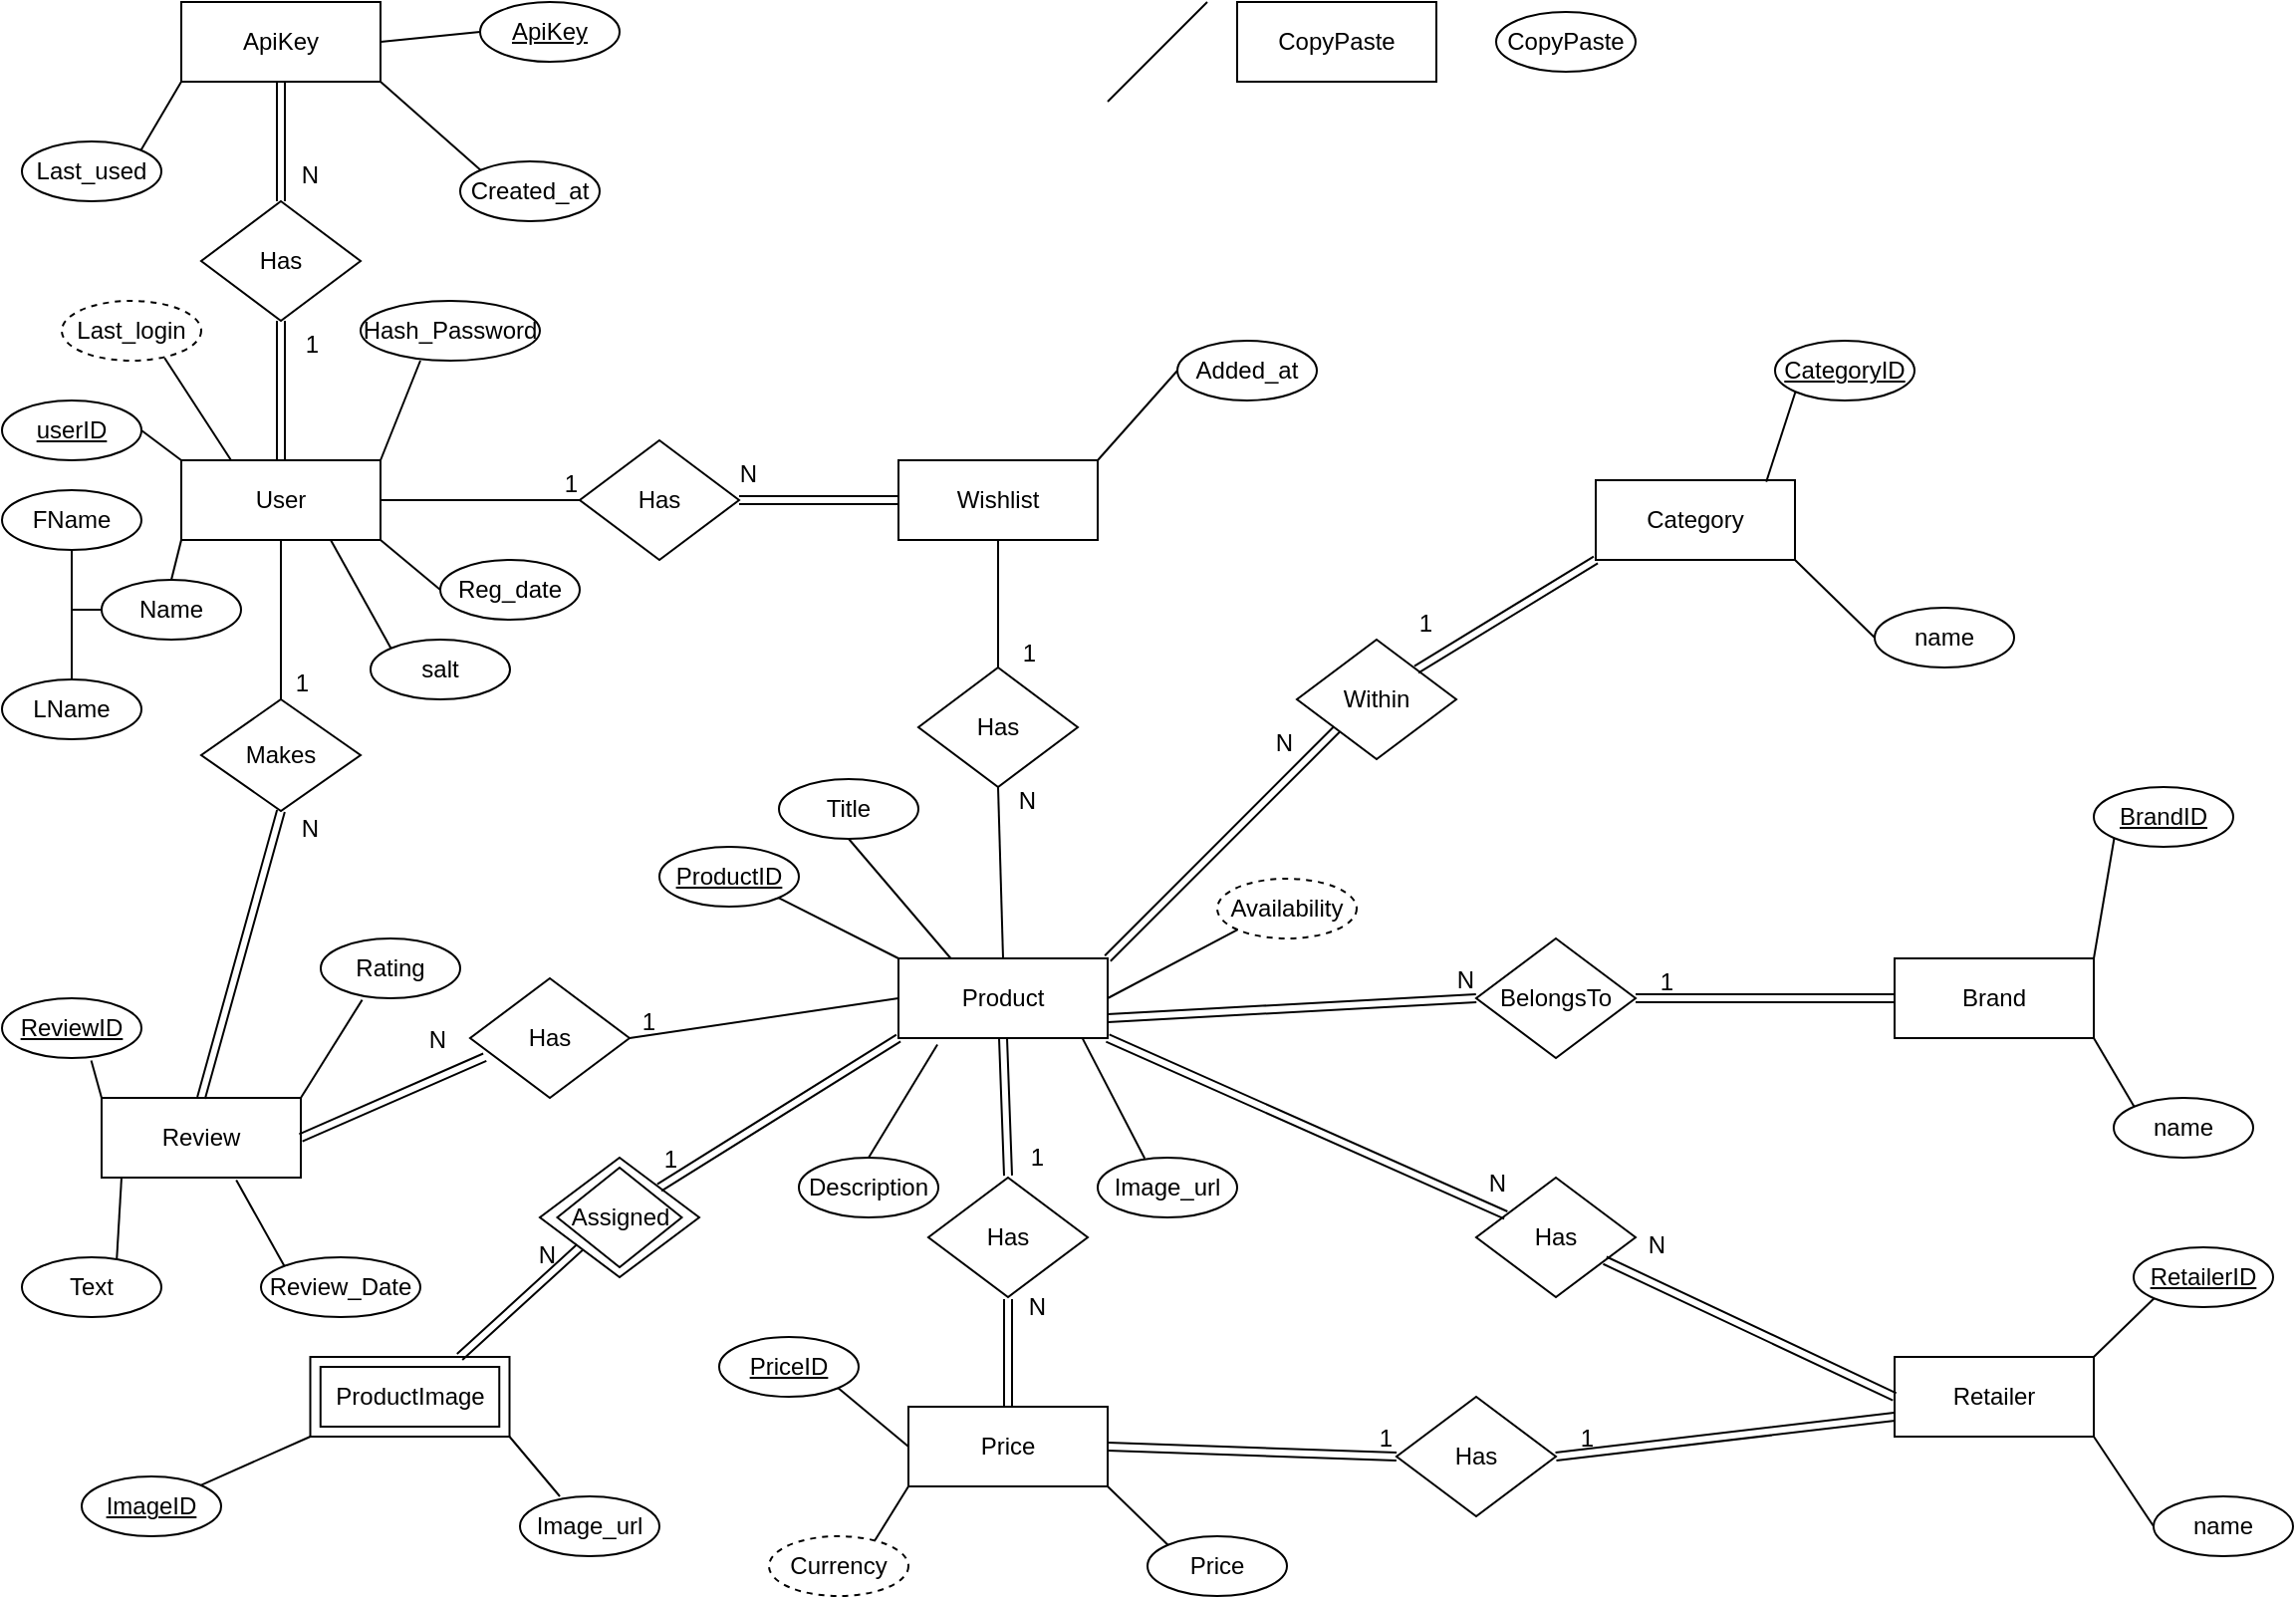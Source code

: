 <mxfile version="26.2.14">
  <diagram id="R2lEEEUBdFMjLlhIrx00" name="Page-1">
    <mxGraphModel dx="1080" dy="563" grid="1" gridSize="10" guides="1" tooltips="1" connect="1" arrows="1" fold="1" page="1" pageScale="1" pageWidth="1169" pageHeight="827" math="0" shadow="0" extFonts="Permanent Marker^https://fonts.googleapis.com/css?family=Permanent+Marker">
      <root>
        <mxCell id="0" />
        <mxCell id="1" parent="0" />
        <mxCell id="bqQAZCj2C-ECfoDd7BLj-1" value="User" style="rounded=0;whiteSpace=wrap;html=1;" vertex="1" parent="1">
          <mxGeometry x="100" y="250" width="100" height="40" as="geometry" />
        </mxCell>
        <mxCell id="bqQAZCj2C-ECfoDd7BLj-2" value="CopyPaste" style="rounded=0;whiteSpace=wrap;html=1;" vertex="1" parent="1">
          <mxGeometry x="630" y="20" width="100" height="40" as="geometry" />
        </mxCell>
        <mxCell id="bqQAZCj2C-ECfoDd7BLj-3" value="ApiKey" style="rounded=0;whiteSpace=wrap;html=1;" vertex="1" parent="1">
          <mxGeometry x="100" y="20" width="100" height="40" as="geometry" />
        </mxCell>
        <mxCell id="bqQAZCj2C-ECfoDd7BLj-4" value="Product" style="rounded=0;whiteSpace=wrap;html=1;" vertex="1" parent="1">
          <mxGeometry x="460" y="500" width="105" height="40" as="geometry" />
        </mxCell>
        <mxCell id="bqQAZCj2C-ECfoDd7BLj-5" value="Wishlist" style="rounded=0;whiteSpace=wrap;html=1;" vertex="1" parent="1">
          <mxGeometry x="460" y="250" width="100" height="40" as="geometry" />
        </mxCell>
        <mxCell id="bqQAZCj2C-ECfoDd7BLj-6" value="ProductImage" style="rounded=0;whiteSpace=wrap;html=1;" vertex="1" parent="1">
          <mxGeometry x="164.75" y="700" width="100" height="40" as="geometry" />
        </mxCell>
        <mxCell id="bqQAZCj2C-ECfoDd7BLj-7" value="Category" style="rounded=0;whiteSpace=wrap;html=1;" vertex="1" parent="1">
          <mxGeometry x="810" y="260" width="100" height="40" as="geometry" />
        </mxCell>
        <mxCell id="bqQAZCj2C-ECfoDd7BLj-8" value="Brand" style="rounded=0;whiteSpace=wrap;html=1;" vertex="1" parent="1">
          <mxGeometry x="960" y="500" width="100" height="40" as="geometry" />
        </mxCell>
        <mxCell id="bqQAZCj2C-ECfoDd7BLj-9" value="Retailer" style="rounded=0;whiteSpace=wrap;html=1;" vertex="1" parent="1">
          <mxGeometry x="960" y="700" width="100" height="40" as="geometry" />
        </mxCell>
        <mxCell id="bqQAZCj2C-ECfoDd7BLj-10" value="Price" style="rounded=0;whiteSpace=wrap;html=1;" vertex="1" parent="1">
          <mxGeometry x="465" y="725" width="100" height="40" as="geometry" />
        </mxCell>
        <mxCell id="bqQAZCj2C-ECfoDd7BLj-12" value="Review" style="rounded=0;whiteSpace=wrap;html=1;" vertex="1" parent="1">
          <mxGeometry x="60" y="570" width="100" height="40" as="geometry" />
        </mxCell>
        <mxCell id="bqQAZCj2C-ECfoDd7BLj-14" value="Has" style="rhombus;whiteSpace=wrap;html=1;" vertex="1" parent="1">
          <mxGeometry x="110" y="120" width="80" height="60" as="geometry" />
        </mxCell>
        <mxCell id="bqQAZCj2C-ECfoDd7BLj-15" value="Has" style="rhombus;whiteSpace=wrap;html=1;" vertex="1" parent="1">
          <mxGeometry x="300" y="240" width="80" height="60" as="geometry" />
        </mxCell>
        <mxCell id="bqQAZCj2C-ECfoDd7BLj-17" value="Has" style="rhombus;whiteSpace=wrap;html=1;" vertex="1" parent="1">
          <mxGeometry x="470" y="354" width="80" height="60" as="geometry" />
        </mxCell>
        <mxCell id="bqQAZCj2C-ECfoDd7BLj-18" value="Within" style="rhombus;whiteSpace=wrap;html=1;" vertex="1" parent="1">
          <mxGeometry x="660" y="340" width="80" height="60" as="geometry" />
        </mxCell>
        <mxCell id="bqQAZCj2C-ECfoDd7BLj-20" value="BelongsTo" style="rhombus;whiteSpace=wrap;html=1;" vertex="1" parent="1">
          <mxGeometry x="750" y="490" width="80" height="60" as="geometry" />
        </mxCell>
        <mxCell id="bqQAZCj2C-ECfoDd7BLj-21" value="Has" style="rhombus;whiteSpace=wrap;html=1;perimeterSpacing=1;" vertex="1" parent="1">
          <mxGeometry x="475" y="610" width="80" height="60" as="geometry" />
        </mxCell>
        <mxCell id="bqQAZCj2C-ECfoDd7BLj-22" value="Has" style="rhombus;whiteSpace=wrap;html=1;" vertex="1" parent="1">
          <mxGeometry x="750" y="610" width="80" height="60" as="geometry" />
        </mxCell>
        <mxCell id="bqQAZCj2C-ECfoDd7BLj-23" value="Has" style="rhombus;whiteSpace=wrap;html=1;" vertex="1" parent="1">
          <mxGeometry x="245" y="510" width="80" height="60" as="geometry" />
        </mxCell>
        <mxCell id="bqQAZCj2C-ECfoDd7BLj-24" value="Makes" style="rhombus;whiteSpace=wrap;html=1;" vertex="1" parent="1">
          <mxGeometry x="110" y="370" width="80" height="56" as="geometry" />
        </mxCell>
        <mxCell id="bqQAZCj2C-ECfoDd7BLj-25" value="&lt;u&gt;ApiKey&lt;/u&gt;" style="ellipse;whiteSpace=wrap;html=1;" vertex="1" parent="1">
          <mxGeometry x="250" y="20" width="70" height="30" as="geometry" />
        </mxCell>
        <mxCell id="bqQAZCj2C-ECfoDd7BLj-26" value="Created_at" style="ellipse;whiteSpace=wrap;html=1;" vertex="1" parent="1">
          <mxGeometry x="240" y="100" width="70" height="30" as="geometry" />
        </mxCell>
        <mxCell id="bqQAZCj2C-ECfoDd7BLj-28" value="Last_used" style="ellipse;whiteSpace=wrap;html=1;" vertex="1" parent="1">
          <mxGeometry x="20" y="90" width="70" height="30" as="geometry" />
        </mxCell>
        <mxCell id="bqQAZCj2C-ECfoDd7BLj-29" value="" style="endArrow=none;html=1;rounded=0;" edge="1" parent="1">
          <mxGeometry width="50" height="50" relative="1" as="geometry">
            <mxPoint x="565" y="70" as="sourcePoint" />
            <mxPoint x="615" y="20" as="targetPoint" />
          </mxGeometry>
        </mxCell>
        <mxCell id="bqQAZCj2C-ECfoDd7BLj-30" value="" style="endArrow=none;html=1;rounded=0;exitX=0;exitY=1;exitDx=0;exitDy=0;entryX=1;entryY=0;entryDx=0;entryDy=0;" edge="1" parent="1" source="bqQAZCj2C-ECfoDd7BLj-3" target="bqQAZCj2C-ECfoDd7BLj-28">
          <mxGeometry width="50" height="50" relative="1" as="geometry">
            <mxPoint x="440" y="260" as="sourcePoint" />
            <mxPoint x="490" y="210" as="targetPoint" />
          </mxGeometry>
        </mxCell>
        <mxCell id="bqQAZCj2C-ECfoDd7BLj-31" value="" style="endArrow=none;html=1;rounded=0;entryX=1;entryY=0.5;entryDx=0;entryDy=0;exitX=0;exitY=0.5;exitDx=0;exitDy=0;" edge="1" parent="1" source="bqQAZCj2C-ECfoDd7BLj-25" target="bqQAZCj2C-ECfoDd7BLj-3">
          <mxGeometry width="50" height="50" relative="1" as="geometry">
            <mxPoint x="450" y="270" as="sourcePoint" />
            <mxPoint x="500" y="220" as="targetPoint" />
          </mxGeometry>
        </mxCell>
        <mxCell id="bqQAZCj2C-ECfoDd7BLj-32" value="" style="endArrow=none;html=1;rounded=0;exitX=1;exitY=1;exitDx=0;exitDy=0;entryX=0;entryY=0;entryDx=0;entryDy=0;" edge="1" parent="1" source="bqQAZCj2C-ECfoDd7BLj-3" target="bqQAZCj2C-ECfoDd7BLj-26">
          <mxGeometry width="50" height="50" relative="1" as="geometry">
            <mxPoint x="460" y="280" as="sourcePoint" />
            <mxPoint x="510" y="230" as="targetPoint" />
          </mxGeometry>
        </mxCell>
        <mxCell id="bqQAZCj2C-ECfoDd7BLj-33" value="" style="shape=link;html=1;rounded=0;entryX=0.5;entryY=0;entryDx=0;entryDy=0;exitX=0.5;exitY=1;exitDx=0;exitDy=0;exitPerimeter=0;" edge="1" parent="1" source="bqQAZCj2C-ECfoDd7BLj-3" target="bqQAZCj2C-ECfoDd7BLj-14">
          <mxGeometry relative="1" as="geometry">
            <mxPoint x="370" y="230" as="sourcePoint" />
            <mxPoint x="530" y="230" as="targetPoint" />
          </mxGeometry>
        </mxCell>
        <mxCell id="bqQAZCj2C-ECfoDd7BLj-34" value="N" style="resizable=0;html=1;whiteSpace=wrap;align=right;verticalAlign=bottom;" connectable="0" vertex="1" parent="bqQAZCj2C-ECfoDd7BLj-33">
          <mxGeometry x="1" relative="1" as="geometry">
            <mxPoint x="20" y="-5" as="offset" />
          </mxGeometry>
        </mxCell>
        <mxCell id="bqQAZCj2C-ECfoDd7BLj-35" value="" style="shape=link;html=1;rounded=0;entryX=0.5;entryY=1;entryDx=0;entryDy=0;exitX=0.5;exitY=0;exitDx=0;exitDy=0;" edge="1" parent="1" source="bqQAZCj2C-ECfoDd7BLj-1" target="bqQAZCj2C-ECfoDd7BLj-14">
          <mxGeometry relative="1" as="geometry">
            <mxPoint x="370" y="230" as="sourcePoint" />
            <mxPoint x="530" y="230" as="targetPoint" />
          </mxGeometry>
        </mxCell>
        <mxCell id="bqQAZCj2C-ECfoDd7BLj-36" value="1" style="resizable=0;html=1;whiteSpace=wrap;align=right;verticalAlign=bottom;" connectable="0" vertex="1" parent="bqQAZCj2C-ECfoDd7BLj-35">
          <mxGeometry x="1" relative="1" as="geometry">
            <mxPoint x="20" y="20" as="offset" />
          </mxGeometry>
        </mxCell>
        <mxCell id="bqQAZCj2C-ECfoDd7BLj-37" value="" style="shape=link;html=1;rounded=0;entryX=0.5;entryY=1;entryDx=0;entryDy=0;exitX=0.5;exitY=0;exitDx=0;exitDy=0;" edge="1" parent="1" source="bqQAZCj2C-ECfoDd7BLj-12" target="bqQAZCj2C-ECfoDd7BLj-24">
          <mxGeometry relative="1" as="geometry">
            <mxPoint x="540" y="360" as="sourcePoint" />
            <mxPoint x="700" y="360" as="targetPoint" />
          </mxGeometry>
        </mxCell>
        <mxCell id="bqQAZCj2C-ECfoDd7BLj-38" value="N" style="resizable=0;html=1;whiteSpace=wrap;align=right;verticalAlign=bottom;" connectable="0" vertex="1" parent="bqQAZCj2C-ECfoDd7BLj-37">
          <mxGeometry x="1" relative="1" as="geometry">
            <mxPoint x="20" y="18" as="offset" />
          </mxGeometry>
        </mxCell>
        <mxCell id="bqQAZCj2C-ECfoDd7BLj-41" value="&lt;u&gt;userID&lt;/u&gt;" style="ellipse;whiteSpace=wrap;html=1;" vertex="1" parent="1">
          <mxGeometry x="10" y="220" width="70" height="30" as="geometry" />
        </mxCell>
        <mxCell id="bqQAZCj2C-ECfoDd7BLj-42" value="FName" style="ellipse;whiteSpace=wrap;html=1;" vertex="1" parent="1">
          <mxGeometry x="10" y="265" width="70" height="30" as="geometry" />
        </mxCell>
        <mxCell id="bqQAZCj2C-ECfoDd7BLj-43" value="LName" style="ellipse;whiteSpace=wrap;html=1;" vertex="1" parent="1">
          <mxGeometry x="10" y="360" width="70" height="30" as="geometry" />
        </mxCell>
        <mxCell id="bqQAZCj2C-ECfoDd7BLj-48" style="edgeStyle=orthogonalEdgeStyle;rounded=0;orthogonalLoop=1;jettySize=auto;html=1;exitX=0;exitY=0.5;exitDx=0;exitDy=0;entryX=0.5;entryY=1;entryDx=0;entryDy=0;endArrow=none;startFill=0;" edge="1" parent="1" source="bqQAZCj2C-ECfoDd7BLj-44" target="bqQAZCj2C-ECfoDd7BLj-42">
          <mxGeometry relative="1" as="geometry" />
        </mxCell>
        <mxCell id="bqQAZCj2C-ECfoDd7BLj-49" style="edgeStyle=orthogonalEdgeStyle;rounded=0;orthogonalLoop=1;jettySize=auto;html=1;entryX=0.5;entryY=0;entryDx=0;entryDy=0;exitX=0;exitY=0.5;exitDx=0;exitDy=0;endArrow=none;startFill=0;" edge="1" parent="1" source="bqQAZCj2C-ECfoDd7BLj-44" target="bqQAZCj2C-ECfoDd7BLj-43">
          <mxGeometry relative="1" as="geometry">
            <Array as="points">
              <mxPoint x="45" y="325" />
            </Array>
          </mxGeometry>
        </mxCell>
        <mxCell id="bqQAZCj2C-ECfoDd7BLj-44" value="Name" style="ellipse;whiteSpace=wrap;html=1;" vertex="1" parent="1">
          <mxGeometry x="60" y="310" width="70" height="30" as="geometry" />
        </mxCell>
        <mxCell id="bqQAZCj2C-ECfoDd7BLj-46" value="" style="endArrow=none;html=1;rounded=0;exitX=0.5;exitY=0;exitDx=0;exitDy=0;entryX=0;entryY=1;entryDx=0;entryDy=0;" edge="1" parent="1" source="bqQAZCj2C-ECfoDd7BLj-44" target="bqQAZCj2C-ECfoDd7BLj-1">
          <mxGeometry width="50" height="50" relative="1" as="geometry">
            <mxPoint x="440" y="260" as="sourcePoint" />
            <mxPoint x="490" y="210" as="targetPoint" />
          </mxGeometry>
        </mxCell>
        <mxCell id="bqQAZCj2C-ECfoDd7BLj-47" value="" style="endArrow=none;html=1;rounded=0;entryX=1;entryY=0.5;entryDx=0;entryDy=0;exitX=0;exitY=0;exitDx=0;exitDy=0;" edge="1" parent="1" source="bqQAZCj2C-ECfoDd7BLj-1" target="bqQAZCj2C-ECfoDd7BLj-41">
          <mxGeometry width="50" height="50" relative="1" as="geometry">
            <mxPoint x="450" y="270" as="sourcePoint" />
            <mxPoint x="500" y="220" as="targetPoint" />
          </mxGeometry>
        </mxCell>
        <mxCell id="bqQAZCj2C-ECfoDd7BLj-50" value="Hash_Password" style="ellipse;whiteSpace=wrap;html=1;" vertex="1" parent="1">
          <mxGeometry x="190" y="170" width="90" height="30" as="geometry" />
        </mxCell>
        <mxCell id="bqQAZCj2C-ECfoDd7BLj-51" value="salt" style="ellipse;whiteSpace=wrap;html=1;" vertex="1" parent="1">
          <mxGeometry x="195" y="340" width="70" height="30" as="geometry" />
        </mxCell>
        <mxCell id="bqQAZCj2C-ECfoDd7BLj-52" value="Reg_date" style="ellipse;whiteSpace=wrap;html=1;" vertex="1" parent="1">
          <mxGeometry x="230" y="300" width="70" height="30" as="geometry" />
        </mxCell>
        <mxCell id="bqQAZCj2C-ECfoDd7BLj-53" value="Last_login" style="ellipse;whiteSpace=wrap;html=1;dashed=1;" vertex="1" parent="1">
          <mxGeometry x="40" y="170" width="70" height="30" as="geometry" />
        </mxCell>
        <mxCell id="bqQAZCj2C-ECfoDd7BLj-54" value="" style="endArrow=none;html=1;rounded=0;exitX=1;exitY=0;exitDx=0;exitDy=0;" edge="1" parent="1" source="bqQAZCj2C-ECfoDd7BLj-1">
          <mxGeometry width="50" height="50" relative="1" as="geometry">
            <mxPoint x="440" y="260" as="sourcePoint" />
            <mxPoint x="220" y="200" as="targetPoint" />
          </mxGeometry>
        </mxCell>
        <mxCell id="bqQAZCj2C-ECfoDd7BLj-55" value="" style="endArrow=none;html=1;rounded=0;entryX=0.737;entryY=0.953;entryDx=0;entryDy=0;exitX=0.25;exitY=0;exitDx=0;exitDy=0;entryPerimeter=0;" edge="1" parent="1" source="bqQAZCj2C-ECfoDd7BLj-1" target="bqQAZCj2C-ECfoDd7BLj-53">
          <mxGeometry width="50" height="50" relative="1" as="geometry">
            <mxPoint x="450" y="270" as="sourcePoint" />
            <mxPoint x="500" y="220" as="targetPoint" />
          </mxGeometry>
        </mxCell>
        <mxCell id="bqQAZCj2C-ECfoDd7BLj-57" value="" style="endArrow=none;html=1;rounded=0;exitX=1;exitY=1;exitDx=0;exitDy=0;entryX=0;entryY=0.5;entryDx=0;entryDy=0;" edge="1" parent="1" source="bqQAZCj2C-ECfoDd7BLj-1" target="bqQAZCj2C-ECfoDd7BLj-52">
          <mxGeometry width="50" height="50" relative="1" as="geometry">
            <mxPoint x="460" y="280" as="sourcePoint" />
            <mxPoint x="510" y="230" as="targetPoint" />
          </mxGeometry>
        </mxCell>
        <mxCell id="bqQAZCj2C-ECfoDd7BLj-58" value="" style="endArrow=none;html=1;rounded=0;exitX=0.75;exitY=1;exitDx=0;exitDy=0;entryX=0;entryY=0;entryDx=0;entryDy=0;" edge="1" parent="1" source="bqQAZCj2C-ECfoDd7BLj-1" target="bqQAZCj2C-ECfoDd7BLj-51">
          <mxGeometry width="50" height="50" relative="1" as="geometry">
            <mxPoint x="470" y="290" as="sourcePoint" />
            <mxPoint x="520" y="240" as="targetPoint" />
          </mxGeometry>
        </mxCell>
        <mxCell id="bqQAZCj2C-ECfoDd7BLj-60" value="" style="shape=link;html=1;rounded=0;entryX=1;entryY=0.5;entryDx=0;entryDy=0;exitX=0;exitY=0.5;exitDx=0;exitDy=0;" edge="1" parent="1" source="bqQAZCj2C-ECfoDd7BLj-5" target="bqQAZCj2C-ECfoDd7BLj-15">
          <mxGeometry relative="1" as="geometry">
            <mxPoint x="160" y="510" as="sourcePoint" />
            <mxPoint x="160" y="436" as="targetPoint" />
          </mxGeometry>
        </mxCell>
        <mxCell id="bqQAZCj2C-ECfoDd7BLj-61" value="N" style="resizable=0;html=1;whiteSpace=wrap;align=right;verticalAlign=bottom;" connectable="0" vertex="1" parent="bqQAZCj2C-ECfoDd7BLj-60">
          <mxGeometry x="1" relative="1" as="geometry">
            <mxPoint x="10" y="-5" as="offset" />
          </mxGeometry>
        </mxCell>
        <mxCell id="bqQAZCj2C-ECfoDd7BLj-68" value="CopyPaste" style="ellipse;whiteSpace=wrap;html=1;" vertex="1" parent="1">
          <mxGeometry x="760" y="25" width="70" height="30" as="geometry" />
        </mxCell>
        <mxCell id="bqQAZCj2C-ECfoDd7BLj-69" value="Added_at" style="ellipse;whiteSpace=wrap;html=1;" vertex="1" parent="1">
          <mxGeometry x="600" y="190" width="70" height="30" as="geometry" />
        </mxCell>
        <mxCell id="bqQAZCj2C-ECfoDd7BLj-72" value="" style="endArrow=none;html=1;rounded=0;entryX=0;entryY=0.5;entryDx=0;entryDy=0;exitX=1;exitY=0;exitDx=0;exitDy=0;" edge="1" parent="1" source="bqQAZCj2C-ECfoDd7BLj-5" target="bqQAZCj2C-ECfoDd7BLj-69">
          <mxGeometry width="50" height="50" relative="1" as="geometry">
            <mxPoint x="420" y="200" as="sourcePoint" />
            <mxPoint x="470" y="150" as="targetPoint" />
          </mxGeometry>
        </mxCell>
        <mxCell id="bqQAZCj2C-ECfoDd7BLj-73" value="&lt;u&gt;ProductID&lt;/u&gt;" style="ellipse;whiteSpace=wrap;html=1;" vertex="1" parent="1">
          <mxGeometry x="340" y="444" width="70" height="30" as="geometry" />
        </mxCell>
        <mxCell id="bqQAZCj2C-ECfoDd7BLj-75" value="Title" style="ellipse;whiteSpace=wrap;html=1;" vertex="1" parent="1">
          <mxGeometry x="400" y="410" width="70" height="30" as="geometry" />
        </mxCell>
        <mxCell id="bqQAZCj2C-ECfoDd7BLj-76" value="Image_url" style="ellipse;whiteSpace=wrap;html=1;" vertex="1" parent="1">
          <mxGeometry x="560" y="600" width="70" height="30" as="geometry" />
        </mxCell>
        <mxCell id="bqQAZCj2C-ECfoDd7BLj-77" value="Description" style="ellipse;whiteSpace=wrap;html=1;" vertex="1" parent="1">
          <mxGeometry x="410" y="600" width="70" height="30" as="geometry" />
        </mxCell>
        <mxCell id="bqQAZCj2C-ECfoDd7BLj-79" value="Availability" style="ellipse;whiteSpace=wrap;html=1;dashed=1;" vertex="1" parent="1">
          <mxGeometry x="620" y="460" width="70" height="30" as="geometry" />
        </mxCell>
        <mxCell id="bqQAZCj2C-ECfoDd7BLj-85" value="" style="endArrow=none;html=1;rounded=0;entryX=1;entryY=1;entryDx=0;entryDy=0;exitX=0;exitY=0;exitDx=0;exitDy=0;" edge="1" parent="1" source="bqQAZCj2C-ECfoDd7BLj-4" target="bqQAZCj2C-ECfoDd7BLj-73">
          <mxGeometry width="50" height="50" relative="1" as="geometry">
            <mxPoint x="420" y="200" as="sourcePoint" />
            <mxPoint x="470" y="150" as="targetPoint" />
          </mxGeometry>
        </mxCell>
        <mxCell id="bqQAZCj2C-ECfoDd7BLj-86" value="" style="endArrow=none;html=1;rounded=0;exitX=0.5;exitY=0;exitDx=0;exitDy=0;entryX=0.186;entryY=1.08;entryDx=0;entryDy=0;entryPerimeter=0;" edge="1" parent="1" source="bqQAZCj2C-ECfoDd7BLj-77" target="bqQAZCj2C-ECfoDd7BLj-4">
          <mxGeometry width="50" height="50" relative="1" as="geometry">
            <mxPoint x="430" y="210" as="sourcePoint" />
            <mxPoint x="480" y="160" as="targetPoint" />
          </mxGeometry>
        </mxCell>
        <mxCell id="bqQAZCj2C-ECfoDd7BLj-87" value="" style="endArrow=none;html=1;rounded=0;entryX=0;entryY=1;entryDx=0;entryDy=0;exitX=1;exitY=0.5;exitDx=0;exitDy=0;" edge="1" parent="1" source="bqQAZCj2C-ECfoDd7BLj-4" target="bqQAZCj2C-ECfoDd7BLj-79">
          <mxGeometry width="50" height="50" relative="1" as="geometry">
            <mxPoint x="440" y="220" as="sourcePoint" />
            <mxPoint x="490" y="170" as="targetPoint" />
          </mxGeometry>
        </mxCell>
        <mxCell id="bqQAZCj2C-ECfoDd7BLj-88" value="" style="endArrow=none;html=1;rounded=0;entryX=0.5;entryY=1;entryDx=0;entryDy=0;exitX=0.25;exitY=0;exitDx=0;exitDy=0;" edge="1" parent="1" source="bqQAZCj2C-ECfoDd7BLj-4" target="bqQAZCj2C-ECfoDd7BLj-75">
          <mxGeometry width="50" height="50" relative="1" as="geometry">
            <mxPoint x="450" y="230" as="sourcePoint" />
            <mxPoint x="500" y="180" as="targetPoint" />
          </mxGeometry>
        </mxCell>
        <mxCell id="bqQAZCj2C-ECfoDd7BLj-89" value="" style="endArrow=none;html=1;rounded=0;entryX=0.337;entryY=0.013;entryDx=0;entryDy=0;exitX=0.88;exitY=1.005;exitDx=0;exitDy=0;exitPerimeter=0;entryPerimeter=0;" edge="1" parent="1" source="bqQAZCj2C-ECfoDd7BLj-4" target="bqQAZCj2C-ECfoDd7BLj-76">
          <mxGeometry width="50" height="50" relative="1" as="geometry">
            <mxPoint x="460" y="240" as="sourcePoint" />
            <mxPoint x="510" y="190" as="targetPoint" />
          </mxGeometry>
        </mxCell>
        <mxCell id="bqQAZCj2C-ECfoDd7BLj-92" value="ProductImage" style="rounded=0;whiteSpace=wrap;html=1;" vertex="1" parent="1">
          <mxGeometry x="169.88" y="705" width="89.75" height="30" as="geometry" />
        </mxCell>
        <mxCell id="bqQAZCj2C-ECfoDd7BLj-93" value="" style="shape=link;html=1;rounded=0;exitX=0.5;exitY=0;exitDx=0;exitDy=0;entryX=0.5;entryY=1;entryDx=0;entryDy=0;" edge="1" parent="1" source="bqQAZCj2C-ECfoDd7BLj-10" target="bqQAZCj2C-ECfoDd7BLj-21">
          <mxGeometry relative="1" as="geometry">
            <mxPoint x="518" y="506" as="sourcePoint" />
            <mxPoint x="540" y="690" as="targetPoint" />
          </mxGeometry>
        </mxCell>
        <mxCell id="bqQAZCj2C-ECfoDd7BLj-94" value="N" style="resizable=0;html=1;whiteSpace=wrap;align=right;verticalAlign=bottom;" connectable="0" vertex="1" parent="bqQAZCj2C-ECfoDd7BLj-93">
          <mxGeometry x="1" relative="1" as="geometry">
            <mxPoint x="20" y="12" as="offset" />
          </mxGeometry>
        </mxCell>
        <mxCell id="bqQAZCj2C-ECfoDd7BLj-95" value="" style="shape=link;html=1;rounded=0;entryX=0.5;entryY=0;entryDx=0;entryDy=0;exitX=0.5;exitY=1;exitDx=0;exitDy=0;" edge="1" parent="1" source="bqQAZCj2C-ECfoDd7BLj-4" target="bqQAZCj2C-ECfoDd7BLj-21">
          <mxGeometry relative="1" as="geometry">
            <mxPoint x="520" y="300" as="sourcePoint" />
            <mxPoint x="520" y="364" as="targetPoint" />
          </mxGeometry>
        </mxCell>
        <mxCell id="bqQAZCj2C-ECfoDd7BLj-96" value="1" style="resizable=0;html=1;whiteSpace=wrap;align=right;verticalAlign=bottom;" connectable="0" vertex="1" parent="bqQAZCj2C-ECfoDd7BLj-95">
          <mxGeometry x="1" relative="1" as="geometry">
            <mxPoint x="20" as="offset" />
          </mxGeometry>
        </mxCell>
        <mxCell id="bqQAZCj2C-ECfoDd7BLj-97" value="&lt;u&gt;ImageID&lt;/u&gt;" style="ellipse;whiteSpace=wrap;html=1;" vertex="1" parent="1">
          <mxGeometry x="50" y="760" width="70" height="30" as="geometry" />
        </mxCell>
        <mxCell id="bqQAZCj2C-ECfoDd7BLj-98" value="Image_url" style="ellipse;whiteSpace=wrap;html=1;" vertex="1" parent="1">
          <mxGeometry x="270" y="770" width="70" height="30" as="geometry" />
        </mxCell>
        <mxCell id="bqQAZCj2C-ECfoDd7BLj-101" value="" style="endArrow=none;html=1;rounded=0;exitX=0.286;exitY=0;exitDx=0;exitDy=0;entryX=1;entryY=1;entryDx=0;entryDy=0;exitPerimeter=0;" edge="1" parent="1" source="bqQAZCj2C-ECfoDd7BLj-98" target="bqQAZCj2C-ECfoDd7BLj-6">
          <mxGeometry width="50" height="50" relative="1" as="geometry">
            <mxPoint x="310.001" y="744.393" as="sourcePoint" />
            <mxPoint x="319.75" y="630" as="targetPoint" />
          </mxGeometry>
        </mxCell>
        <mxCell id="bqQAZCj2C-ECfoDd7BLj-102" value="" style="endArrow=none;html=1;rounded=0;exitX=0;exitY=1;exitDx=0;exitDy=0;entryX=1;entryY=0;entryDx=0;entryDy=0;" edge="1" parent="1" source="bqQAZCj2C-ECfoDd7BLj-6" target="bqQAZCj2C-ECfoDd7BLj-97">
          <mxGeometry width="50" height="50" relative="1" as="geometry">
            <mxPoint x="319.75" y="754" as="sourcePoint" />
            <mxPoint x="139.75" y="755" as="targetPoint" />
          </mxGeometry>
        </mxCell>
        <mxCell id="bqQAZCj2C-ECfoDd7BLj-103" value="&lt;u&gt;CategoryID&lt;/u&gt;" style="ellipse;whiteSpace=wrap;html=1;" vertex="1" parent="1">
          <mxGeometry x="900" y="190" width="70" height="30" as="geometry" />
        </mxCell>
        <mxCell id="bqQAZCj2C-ECfoDd7BLj-104" value="" style="endArrow=none;html=1;rounded=0;exitX=0;exitY=1;exitDx=0;exitDy=0;entryX=0.856;entryY=0.02;entryDx=0;entryDy=0;entryPerimeter=0;" edge="1" parent="1" source="bqQAZCj2C-ECfoDd7BLj-103" target="bqQAZCj2C-ECfoDd7BLj-7">
          <mxGeometry width="50" height="50" relative="1" as="geometry">
            <mxPoint x="420" y="200" as="sourcePoint" />
            <mxPoint x="470" y="150" as="targetPoint" />
          </mxGeometry>
        </mxCell>
        <mxCell id="bqQAZCj2C-ECfoDd7BLj-105" value="" style="endArrow=none;html=1;rounded=0;exitX=1;exitY=1;exitDx=0;exitDy=0;entryX=0;entryY=0.5;entryDx=0;entryDy=0;" edge="1" parent="1" source="bqQAZCj2C-ECfoDd7BLj-7" target="bqQAZCj2C-ECfoDd7BLj-106">
          <mxGeometry width="50" height="50" relative="1" as="geometry">
            <mxPoint x="430" y="210" as="sourcePoint" />
            <mxPoint x="950" y="330" as="targetPoint" />
          </mxGeometry>
        </mxCell>
        <mxCell id="bqQAZCj2C-ECfoDd7BLj-106" value="name" style="ellipse;whiteSpace=wrap;html=1;" vertex="1" parent="1">
          <mxGeometry x="950" y="324" width="70" height="30" as="geometry" />
        </mxCell>
        <mxCell id="bqQAZCj2C-ECfoDd7BLj-107" value="" style="shape=link;html=1;rounded=0;exitX=1;exitY=0;exitDx=0;exitDy=0;entryX=0;entryY=1;entryDx=0;entryDy=0;" edge="1" parent="1" source="bqQAZCj2C-ECfoDd7BLj-4" target="bqQAZCj2C-ECfoDd7BLj-18">
          <mxGeometry relative="1" as="geometry">
            <mxPoint x="519" y="509" as="sourcePoint" />
            <mxPoint x="520" y="424" as="targetPoint" />
          </mxGeometry>
        </mxCell>
        <mxCell id="bqQAZCj2C-ECfoDd7BLj-108" value="N" style="resizable=0;html=1;whiteSpace=wrap;align=right;verticalAlign=bottom;" connectable="0" vertex="1" parent="bqQAZCj2C-ECfoDd7BLj-107">
          <mxGeometry x="1" relative="1" as="geometry">
            <mxPoint x="-20" y="15" as="offset" />
          </mxGeometry>
        </mxCell>
        <mxCell id="bqQAZCj2C-ECfoDd7BLj-109" value="" style="shape=link;html=1;rounded=0;entryX=1;entryY=0;entryDx=0;entryDy=0;exitX=0;exitY=1;exitDx=0;exitDy=0;width=4;" edge="1" parent="1" source="bqQAZCj2C-ECfoDd7BLj-7" target="bqQAZCj2C-ECfoDd7BLj-18">
          <mxGeometry relative="1" as="geometry">
            <mxPoint x="520" y="300" as="sourcePoint" />
            <mxPoint x="520" y="364" as="targetPoint" />
          </mxGeometry>
        </mxCell>
        <mxCell id="bqQAZCj2C-ECfoDd7BLj-110" value="1" style="resizable=0;html=1;whiteSpace=wrap;align=right;verticalAlign=bottom;" connectable="0" vertex="1" parent="bqQAZCj2C-ECfoDd7BLj-109">
          <mxGeometry x="1" relative="1" as="geometry">
            <mxPoint x="10" y="-15" as="offset" />
          </mxGeometry>
        </mxCell>
        <mxCell id="bqQAZCj2C-ECfoDd7BLj-111" value="" style="shape=link;html=1;rounded=0;entryX=0;entryY=0.5;entryDx=0;entryDy=0;exitX=1;exitY=0.75;exitDx=0;exitDy=0;" edge="1" parent="1" source="bqQAZCj2C-ECfoDd7BLj-4" target="bqQAZCj2C-ECfoDd7BLj-20">
          <mxGeometry relative="1" as="geometry">
            <mxPoint x="519" y="509" as="sourcePoint" />
            <mxPoint x="520" y="424" as="targetPoint" />
          </mxGeometry>
        </mxCell>
        <mxCell id="bqQAZCj2C-ECfoDd7BLj-112" value="N" style="resizable=0;html=1;whiteSpace=wrap;align=right;verticalAlign=bottom;" connectable="0" vertex="1" parent="bqQAZCj2C-ECfoDd7BLj-111">
          <mxGeometry x="1" relative="1" as="geometry">
            <mxPoint as="offset" />
          </mxGeometry>
        </mxCell>
        <mxCell id="bqQAZCj2C-ECfoDd7BLj-113" value="" style="shape=link;html=1;rounded=0;entryX=1;entryY=0.5;entryDx=0;entryDy=0;exitX=0;exitY=0.5;exitDx=0;exitDy=0;width=-4;" edge="1" parent="1" source="bqQAZCj2C-ECfoDd7BLj-8" target="bqQAZCj2C-ECfoDd7BLj-20">
          <mxGeometry relative="1" as="geometry">
            <mxPoint x="520" y="300" as="sourcePoint" />
            <mxPoint x="520" y="364" as="targetPoint" />
          </mxGeometry>
        </mxCell>
        <mxCell id="bqQAZCj2C-ECfoDd7BLj-114" value="1" style="resizable=0;html=1;whiteSpace=wrap;align=right;verticalAlign=bottom;" connectable="0" vertex="1" parent="bqQAZCj2C-ECfoDd7BLj-113">
          <mxGeometry x="1" relative="1" as="geometry">
            <mxPoint x="20" as="offset" />
          </mxGeometry>
        </mxCell>
        <mxCell id="bqQAZCj2C-ECfoDd7BLj-115" value="name" style="ellipse;whiteSpace=wrap;html=1;" vertex="1" parent="1">
          <mxGeometry x="1070" y="570" width="70" height="30" as="geometry" />
        </mxCell>
        <mxCell id="bqQAZCj2C-ECfoDd7BLj-116" value="&lt;u&gt;BrandID&lt;/u&gt;" style="ellipse;whiteSpace=wrap;html=1;" vertex="1" parent="1">
          <mxGeometry x="1060" y="414" width="70" height="30" as="geometry" />
        </mxCell>
        <mxCell id="bqQAZCj2C-ECfoDd7BLj-117" value="" style="endArrow=none;html=1;rounded=0;exitX=1;exitY=0;exitDx=0;exitDy=0;entryX=0;entryY=1;entryDx=0;entryDy=0;" edge="1" parent="1" source="bqQAZCj2C-ECfoDd7BLj-8" target="bqQAZCj2C-ECfoDd7BLj-116">
          <mxGeometry width="50" height="50" relative="1" as="geometry">
            <mxPoint x="920" y="310" as="sourcePoint" />
            <mxPoint x="960" y="349" as="targetPoint" />
          </mxGeometry>
        </mxCell>
        <mxCell id="bqQAZCj2C-ECfoDd7BLj-118" value="" style="endArrow=none;html=1;rounded=0;exitX=1;exitY=1;exitDx=0;exitDy=0;entryX=0;entryY=0;entryDx=0;entryDy=0;" edge="1" parent="1" source="bqQAZCj2C-ECfoDd7BLj-8" target="bqQAZCj2C-ECfoDd7BLj-115">
          <mxGeometry width="50" height="50" relative="1" as="geometry">
            <mxPoint x="930" y="320" as="sourcePoint" />
            <mxPoint x="970" y="359" as="targetPoint" />
          </mxGeometry>
        </mxCell>
        <mxCell id="bqQAZCj2C-ECfoDd7BLj-119" value="name" style="ellipse;whiteSpace=wrap;html=1;" vertex="1" parent="1">
          <mxGeometry x="1090" y="770" width="70" height="30" as="geometry" />
        </mxCell>
        <mxCell id="bqQAZCj2C-ECfoDd7BLj-120" value="" style="endArrow=none;html=1;rounded=0;exitX=1;exitY=1;exitDx=0;exitDy=0;entryX=0;entryY=0.5;entryDx=0;entryDy=0;" edge="1" parent="1" source="bqQAZCj2C-ECfoDd7BLj-9" target="bqQAZCj2C-ECfoDd7BLj-119">
          <mxGeometry width="50" height="50" relative="1" as="geometry">
            <mxPoint x="1070" y="550" as="sourcePoint" />
            <mxPoint x="1090" y="584" as="targetPoint" />
          </mxGeometry>
        </mxCell>
        <mxCell id="bqQAZCj2C-ECfoDd7BLj-121" value="" style="endArrow=none;html=1;rounded=0;exitX=1;exitY=0;exitDx=0;exitDy=0;entryX=0;entryY=1;entryDx=0;entryDy=0;" edge="1" parent="1" source="bqQAZCj2C-ECfoDd7BLj-9" target="bqQAZCj2C-ECfoDd7BLj-122">
          <mxGeometry width="50" height="50" relative="1" as="geometry">
            <mxPoint x="1080" y="560" as="sourcePoint" />
            <mxPoint x="1100" y="594" as="targetPoint" />
          </mxGeometry>
        </mxCell>
        <mxCell id="bqQAZCj2C-ECfoDd7BLj-122" value="&lt;u&gt;RetailerID&lt;/u&gt;" style="ellipse;whiteSpace=wrap;html=1;" vertex="1" parent="1">
          <mxGeometry x="1080" y="645" width="70" height="30" as="geometry" />
        </mxCell>
        <mxCell id="bqQAZCj2C-ECfoDd7BLj-125" value="" style="shape=link;html=1;rounded=0;exitX=1;exitY=1;exitDx=0;exitDy=0;" edge="1" parent="1" source="bqQAZCj2C-ECfoDd7BLj-4" target="bqQAZCj2C-ECfoDd7BLj-22">
          <mxGeometry relative="1" as="geometry">
            <mxPoint x="575" y="540" as="sourcePoint" />
            <mxPoint x="760" y="530" as="targetPoint" />
          </mxGeometry>
        </mxCell>
        <mxCell id="bqQAZCj2C-ECfoDd7BLj-126" value="N" style="resizable=0;html=1;whiteSpace=wrap;align=right;verticalAlign=bottom;" connectable="0" vertex="1" parent="bqQAZCj2C-ECfoDd7BLj-125">
          <mxGeometry x="1" relative="1" as="geometry">
            <mxPoint x="2" y="-7" as="offset" />
          </mxGeometry>
        </mxCell>
        <mxCell id="bqQAZCj2C-ECfoDd7BLj-127" value="" style="shape=link;html=1;rounded=0;exitX=0;exitY=0.5;exitDx=0;exitDy=0;" edge="1" parent="1" source="bqQAZCj2C-ECfoDd7BLj-9" target="bqQAZCj2C-ECfoDd7BLj-22">
          <mxGeometry relative="1" as="geometry">
            <mxPoint x="585" y="550" as="sourcePoint" />
            <mxPoint x="770" y="540" as="targetPoint" />
          </mxGeometry>
        </mxCell>
        <mxCell id="bqQAZCj2C-ECfoDd7BLj-128" value="N" style="resizable=0;html=1;whiteSpace=wrap;align=right;verticalAlign=bottom;" connectable="0" vertex="1" parent="bqQAZCj2C-ECfoDd7BLj-127">
          <mxGeometry x="1" relative="1" as="geometry">
            <mxPoint x="32" y="1" as="offset" />
          </mxGeometry>
        </mxCell>
        <mxCell id="bqQAZCj2C-ECfoDd7BLj-129" value="Assigned" style="rhombus;whiteSpace=wrap;html=1;" vertex="1" parent="1">
          <mxGeometry x="280" y="600" width="80" height="60" as="geometry" />
        </mxCell>
        <mxCell id="bqQAZCj2C-ECfoDd7BLj-130" value="&lt;u&gt;PriceID&lt;/u&gt;" style="ellipse;whiteSpace=wrap;html=1;" vertex="1" parent="1">
          <mxGeometry x="370" y="690" width="70" height="30" as="geometry" />
        </mxCell>
        <mxCell id="bqQAZCj2C-ECfoDd7BLj-132" value="" style="shape=link;html=1;rounded=0;entryX=1;entryY=0;entryDx=0;entryDy=0;exitX=0;exitY=1;exitDx=0;exitDy=0;" edge="1" parent="1" source="bqQAZCj2C-ECfoDd7BLj-4" target="bqQAZCj2C-ECfoDd7BLj-129">
          <mxGeometry relative="1" as="geometry">
            <mxPoint x="525" y="550" as="sourcePoint" />
            <mxPoint x="525" y="619" as="targetPoint" />
          </mxGeometry>
        </mxCell>
        <mxCell id="bqQAZCj2C-ECfoDd7BLj-133" value="1" style="resizable=0;html=1;whiteSpace=wrap;align=right;verticalAlign=bottom;" connectable="0" vertex="1" parent="bqQAZCj2C-ECfoDd7BLj-132">
          <mxGeometry x="1" relative="1" as="geometry">
            <mxPoint x="10" y="-5" as="offset" />
          </mxGeometry>
        </mxCell>
        <mxCell id="bqQAZCj2C-ECfoDd7BLj-134" value="" style="shape=link;html=1;rounded=0;exitX=0.75;exitY=0;exitDx=0;exitDy=0;entryX=0;entryY=1;entryDx=0;entryDy=0;" edge="1" parent="1" source="bqQAZCj2C-ECfoDd7BLj-6" target="bqQAZCj2C-ECfoDd7BLj-129">
          <mxGeometry relative="1" as="geometry">
            <mxPoint x="525" y="735" as="sourcePoint" />
            <mxPoint x="525" y="681" as="targetPoint" />
          </mxGeometry>
        </mxCell>
        <mxCell id="bqQAZCj2C-ECfoDd7BLj-135" value="N" style="resizable=0;html=1;whiteSpace=wrap;align=right;verticalAlign=bottom;" connectable="0" vertex="1" parent="bqQAZCj2C-ECfoDd7BLj-134">
          <mxGeometry x="1" relative="1" as="geometry">
            <mxPoint x="-10" y="12" as="offset" />
          </mxGeometry>
        </mxCell>
        <mxCell id="bqQAZCj2C-ECfoDd7BLj-136" value="" style="endArrow=none;html=1;rounded=0;exitX=0;exitY=0.5;exitDx=0;exitDy=0;entryX=1;entryY=1;entryDx=0;entryDy=0;" edge="1" parent="1" source="bqQAZCj2C-ECfoDd7BLj-10" target="bqQAZCj2C-ECfoDd7BLj-130">
          <mxGeometry width="50" height="50" relative="1" as="geometry">
            <mxPoint x="300" y="780" as="sourcePoint" />
            <mxPoint x="275" y="750" as="targetPoint" />
          </mxGeometry>
        </mxCell>
        <mxCell id="bqQAZCj2C-ECfoDd7BLj-137" value="Price" style="ellipse;whiteSpace=wrap;html=1;" vertex="1" parent="1">
          <mxGeometry x="585" y="790" width="70" height="30" as="geometry" />
        </mxCell>
        <mxCell id="bqQAZCj2C-ECfoDd7BLj-138" value="" style="endArrow=none;html=1;rounded=0;exitX=0;exitY=0;exitDx=0;exitDy=0;entryX=1;entryY=1;entryDx=0;entryDy=0;" edge="1" parent="1" source="bqQAZCj2C-ECfoDd7BLj-137" target="bqQAZCj2C-ECfoDd7BLj-10">
          <mxGeometry width="50" height="50" relative="1" as="geometry">
            <mxPoint x="475" y="755" as="sourcePoint" />
            <mxPoint x="440" y="726" as="targetPoint" />
          </mxGeometry>
        </mxCell>
        <mxCell id="bqQAZCj2C-ECfoDd7BLj-139" value="Has" style="rhombus;whiteSpace=wrap;html=1;" vertex="1" parent="1">
          <mxGeometry x="710" y="720" width="80" height="60" as="geometry" />
        </mxCell>
        <mxCell id="bqQAZCj2C-ECfoDd7BLj-141" value="" style="shape=link;html=1;rounded=0;entryX=1;entryY=0.5;entryDx=0;entryDy=0;exitX=0;exitY=0.75;exitDx=0;exitDy=0;width=-4;" edge="1" parent="1" source="bqQAZCj2C-ECfoDd7BLj-9" target="bqQAZCj2C-ECfoDd7BLj-139">
          <mxGeometry relative="1" as="geometry">
            <mxPoint x="970" y="530" as="sourcePoint" />
            <mxPoint x="840" y="530" as="targetPoint" />
          </mxGeometry>
        </mxCell>
        <mxCell id="bqQAZCj2C-ECfoDd7BLj-142" value="1" style="resizable=0;html=1;whiteSpace=wrap;align=right;verticalAlign=bottom;" connectable="0" vertex="1" parent="bqQAZCj2C-ECfoDd7BLj-141">
          <mxGeometry x="1" relative="1" as="geometry">
            <mxPoint x="20" as="offset" />
          </mxGeometry>
        </mxCell>
        <mxCell id="bqQAZCj2C-ECfoDd7BLj-143" value="" style="shape=link;html=1;rounded=0;entryX=0;entryY=0.5;entryDx=0;entryDy=0;exitX=1;exitY=0.5;exitDx=0;exitDy=0;width=-4;" edge="1" parent="1" source="bqQAZCj2C-ECfoDd7BLj-10" target="bqQAZCj2C-ECfoDd7BLj-139">
          <mxGeometry relative="1" as="geometry">
            <mxPoint x="970" y="530" as="sourcePoint" />
            <mxPoint x="840" y="530" as="targetPoint" />
          </mxGeometry>
        </mxCell>
        <mxCell id="bqQAZCj2C-ECfoDd7BLj-144" value="1" style="resizable=0;html=1;whiteSpace=wrap;align=right;verticalAlign=bottom;" connectable="0" vertex="1" parent="bqQAZCj2C-ECfoDd7BLj-143">
          <mxGeometry x="1" relative="1" as="geometry">
            <mxPoint as="offset" />
          </mxGeometry>
        </mxCell>
        <mxCell id="bqQAZCj2C-ECfoDd7BLj-145" style="edgeStyle=orthogonalEdgeStyle;rounded=0;orthogonalLoop=1;jettySize=auto;html=1;exitX=0.5;exitY=1;exitDx=0;exitDy=0;" edge="1" parent="1" source="bqQAZCj2C-ECfoDd7BLj-130" target="bqQAZCj2C-ECfoDd7BLj-130">
          <mxGeometry relative="1" as="geometry" />
        </mxCell>
        <mxCell id="bqQAZCj2C-ECfoDd7BLj-146" value="&lt;u&gt;ReviewID&lt;/u&gt;" style="ellipse;whiteSpace=wrap;html=1;" vertex="1" parent="1">
          <mxGeometry x="10" y="520" width="70" height="30" as="geometry" />
        </mxCell>
        <mxCell id="bqQAZCj2C-ECfoDd7BLj-147" value="" style="endArrow=none;html=1;rounded=0;exitX=0.64;exitY=1.04;exitDx=0;exitDy=0;entryX=0;entryY=0;entryDx=0;entryDy=0;exitPerimeter=0;" edge="1" parent="1" source="bqQAZCj2C-ECfoDd7BLj-146" target="bqQAZCj2C-ECfoDd7BLj-12">
          <mxGeometry width="50" height="50" relative="1" as="geometry">
            <mxPoint x="175" y="750" as="sourcePoint" />
            <mxPoint x="120" y="774" as="targetPoint" />
          </mxGeometry>
        </mxCell>
        <mxCell id="bqQAZCj2C-ECfoDd7BLj-148" value="Rating" style="ellipse;whiteSpace=wrap;html=1;" vertex="1" parent="1">
          <mxGeometry x="170" y="490" width="70" height="30" as="geometry" />
        </mxCell>
        <mxCell id="bqQAZCj2C-ECfoDd7BLj-149" value="Text" style="ellipse;whiteSpace=wrap;html=1;" vertex="1" parent="1">
          <mxGeometry x="20" y="650" width="70" height="30" as="geometry" />
        </mxCell>
        <mxCell id="bqQAZCj2C-ECfoDd7BLj-150" value="Review_Date" style="ellipse;whiteSpace=wrap;html=1;" vertex="1" parent="1">
          <mxGeometry x="140" y="650" width="80" height="30" as="geometry" />
        </mxCell>
        <mxCell id="bqQAZCj2C-ECfoDd7BLj-152" value="" style="endArrow=none;html=1;rounded=0;exitX=0.297;exitY=1.027;exitDx=0;exitDy=0;entryX=1;entryY=0;entryDx=0;entryDy=0;exitPerimeter=0;" edge="1" parent="1" source="bqQAZCj2C-ECfoDd7BLj-148" target="bqQAZCj2C-ECfoDd7BLj-12">
          <mxGeometry width="50" height="50" relative="1" as="geometry">
            <mxPoint x="65" y="561" as="sourcePoint" />
            <mxPoint x="70" y="580" as="targetPoint" />
          </mxGeometry>
        </mxCell>
        <mxCell id="bqQAZCj2C-ECfoDd7BLj-153" value="" style="endArrow=none;html=1;rounded=0;entryX=0.68;entryY=0.04;entryDx=0;entryDy=0;entryPerimeter=0;" edge="1" parent="1" target="bqQAZCj2C-ECfoDd7BLj-149">
          <mxGeometry width="50" height="50" relative="1" as="geometry">
            <mxPoint x="70" y="610" as="sourcePoint" />
            <mxPoint x="80" y="590" as="targetPoint" />
          </mxGeometry>
        </mxCell>
        <mxCell id="bqQAZCj2C-ECfoDd7BLj-154" value="" style="endArrow=none;html=1;rounded=0;exitX=0.676;exitY=1.03;exitDx=0;exitDy=0;entryX=0;entryY=0;entryDx=0;entryDy=0;exitPerimeter=0;" edge="1" parent="1" source="bqQAZCj2C-ECfoDd7BLj-12" target="bqQAZCj2C-ECfoDd7BLj-150">
          <mxGeometry width="50" height="50" relative="1" as="geometry">
            <mxPoint x="85" y="581" as="sourcePoint" />
            <mxPoint x="90" y="600" as="targetPoint" />
          </mxGeometry>
        </mxCell>
        <mxCell id="bqQAZCj2C-ECfoDd7BLj-157" value="" style="shape=link;html=1;rounded=0;exitX=1;exitY=0.5;exitDx=0;exitDy=0;entryX=0.092;entryY=0.66;entryDx=0;entryDy=0;entryPerimeter=0;" edge="1" parent="1" source="bqQAZCj2C-ECfoDd7BLj-12" target="bqQAZCj2C-ECfoDd7BLj-23">
          <mxGeometry relative="1" as="geometry">
            <mxPoint x="250" y="710" as="sourcePoint" />
            <mxPoint x="310" y="655" as="targetPoint" />
          </mxGeometry>
        </mxCell>
        <mxCell id="bqQAZCj2C-ECfoDd7BLj-158" value="N" style="resizable=0;html=1;whiteSpace=wrap;align=right;verticalAlign=bottom;" connectable="0" vertex="1" parent="bqQAZCj2C-ECfoDd7BLj-157">
          <mxGeometry x="1" relative="1" as="geometry">
            <mxPoint x="-18" as="offset" />
          </mxGeometry>
        </mxCell>
        <mxCell id="bqQAZCj2C-ECfoDd7BLj-160" value="" style="endArrow=none;html=1;rounded=0;exitX=0.5;exitY=1;exitDx=0;exitDy=0;entryX=0.5;entryY=0;entryDx=0;entryDy=0;" edge="1" parent="1" source="bqQAZCj2C-ECfoDd7BLj-1" target="bqQAZCj2C-ECfoDd7BLj-24">
          <mxGeometry relative="1" as="geometry">
            <mxPoint x="600" y="269.5" as="sourcePoint" />
            <mxPoint x="760" y="269.5" as="targetPoint" />
          </mxGeometry>
        </mxCell>
        <mxCell id="bqQAZCj2C-ECfoDd7BLj-161" value="1" style="resizable=0;html=1;whiteSpace=wrap;align=right;verticalAlign=bottom;direction=south;" connectable="0" vertex="1" parent="bqQAZCj2C-ECfoDd7BLj-160">
          <mxGeometry x="1" relative="1" as="geometry">
            <mxPoint x="15" as="offset" />
          </mxGeometry>
        </mxCell>
        <mxCell id="bqQAZCj2C-ECfoDd7BLj-162" value="" style="endArrow=none;html=1;rounded=0;exitX=1;exitY=0.5;exitDx=0;exitDy=0;entryX=0;entryY=0.5;entryDx=0;entryDy=0;" edge="1" parent="1" source="bqQAZCj2C-ECfoDd7BLj-1" target="bqQAZCj2C-ECfoDd7BLj-15">
          <mxGeometry relative="1" as="geometry">
            <mxPoint x="400" y="260" as="sourcePoint" />
            <mxPoint x="560" y="260" as="targetPoint" />
          </mxGeometry>
        </mxCell>
        <mxCell id="bqQAZCj2C-ECfoDd7BLj-163" value="1" style="resizable=0;html=1;whiteSpace=wrap;align=right;verticalAlign=bottom;" connectable="0" vertex="1" parent="bqQAZCj2C-ECfoDd7BLj-162">
          <mxGeometry x="1" relative="1" as="geometry" />
        </mxCell>
        <mxCell id="bqQAZCj2C-ECfoDd7BLj-165" value="" style="endArrow=none;html=1;rounded=0;exitX=0;exitY=0.5;exitDx=0;exitDy=0;entryX=1;entryY=0.5;entryDx=0;entryDy=0;" edge="1" parent="1" source="bqQAZCj2C-ECfoDd7BLj-4" target="bqQAZCj2C-ECfoDd7BLj-23">
          <mxGeometry relative="1" as="geometry">
            <mxPoint x="160" y="300" as="sourcePoint" />
            <mxPoint x="160" y="380" as="targetPoint" />
          </mxGeometry>
        </mxCell>
        <mxCell id="bqQAZCj2C-ECfoDd7BLj-166" value="1" style="resizable=0;html=1;whiteSpace=wrap;align=right;verticalAlign=bottom;direction=south;" connectable="0" vertex="1" parent="bqQAZCj2C-ECfoDd7BLj-165">
          <mxGeometry x="1" relative="1" as="geometry">
            <mxPoint x="15" as="offset" />
          </mxGeometry>
        </mxCell>
        <mxCell id="bqQAZCj2C-ECfoDd7BLj-168" value="" style="endArrow=none;html=1;rounded=0;exitX=0.5;exitY=1;exitDx=0;exitDy=0;entryX=0.5;entryY=0;entryDx=0;entryDy=0;" edge="1" parent="1" source="bqQAZCj2C-ECfoDd7BLj-5" target="bqQAZCj2C-ECfoDd7BLj-17">
          <mxGeometry relative="1" as="geometry">
            <mxPoint x="210" y="280" as="sourcePoint" />
            <mxPoint x="310" y="280" as="targetPoint" />
          </mxGeometry>
        </mxCell>
        <mxCell id="bqQAZCj2C-ECfoDd7BLj-169" value="1" style="resizable=0;html=1;whiteSpace=wrap;align=right;verticalAlign=bottom;" connectable="0" vertex="1" parent="bqQAZCj2C-ECfoDd7BLj-168">
          <mxGeometry x="1" relative="1" as="geometry">
            <mxPoint x="20" y="1" as="offset" />
          </mxGeometry>
        </mxCell>
        <mxCell id="bqQAZCj2C-ECfoDd7BLj-170" value="" style="endArrow=none;html=1;rounded=0;entryX=0.5;entryY=1;entryDx=0;entryDy=0;exitX=0.5;exitY=0;exitDx=0;exitDy=0;" edge="1" parent="1" source="bqQAZCj2C-ECfoDd7BLj-4" target="bqQAZCj2C-ECfoDd7BLj-17">
          <mxGeometry relative="1" as="geometry">
            <mxPoint x="510" y="490" as="sourcePoint" />
            <mxPoint x="320" y="290" as="targetPoint" />
          </mxGeometry>
        </mxCell>
        <mxCell id="bqQAZCj2C-ECfoDd7BLj-171" value="N" style="resizable=0;html=1;whiteSpace=wrap;align=right;verticalAlign=bottom;" connectable="0" vertex="1" parent="bqQAZCj2C-ECfoDd7BLj-170">
          <mxGeometry x="1" relative="1" as="geometry">
            <mxPoint x="20" y="15" as="offset" />
          </mxGeometry>
        </mxCell>
        <mxCell id="bqQAZCj2C-ECfoDd7BLj-172" value="" style="endArrow=none;html=1;rounded=0;entryX=0;entryY=1;entryDx=0;entryDy=0;exitX=0.746;exitY=0.12;exitDx=0;exitDy=0;exitPerimeter=0;" edge="1" parent="1" source="bqQAZCj2C-ECfoDd7BLj-173" target="bqQAZCj2C-ECfoDd7BLj-10">
          <mxGeometry width="50" height="50" relative="1" as="geometry">
            <mxPoint x="450" y="790" as="sourcePoint" />
            <mxPoint x="575" y="775" as="targetPoint" />
          </mxGeometry>
        </mxCell>
        <mxCell id="bqQAZCj2C-ECfoDd7BLj-173" value="Currency" style="ellipse;whiteSpace=wrap;html=1;dashed=1;" vertex="1" parent="1">
          <mxGeometry x="395" y="790" width="70" height="30" as="geometry" />
        </mxCell>
        <mxCell id="bqQAZCj2C-ECfoDd7BLj-91" value="Assigned" style="rhombus;whiteSpace=wrap;html=1;perimeterSpacing=1;" vertex="1" parent="1">
          <mxGeometry x="288.75" y="605" width="62.5" height="50" as="geometry" />
        </mxCell>
      </root>
    </mxGraphModel>
  </diagram>
</mxfile>
